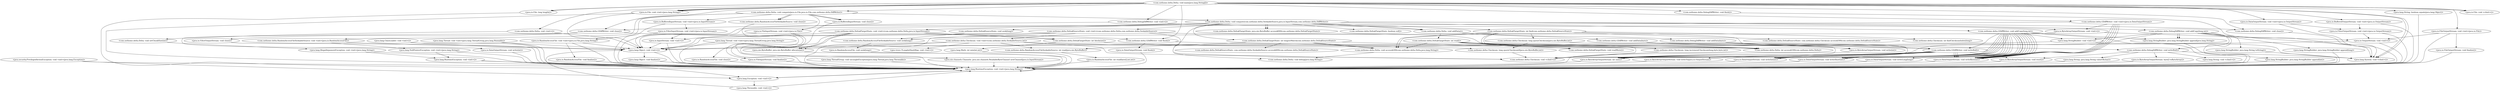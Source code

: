 digraph CallGraph {
"<com.nothome.delta.Delta: void main(java.lang.String[])>" -> "<java.lang.System: void <clinit>()>";
"<com.nothome.delta.Delta: void main(java.lang.String[])>" -> "<com.nothome.delta.Delta: void <init>()>";
"<com.nothome.delta.Delta: void main(java.lang.String[])>" -> "<com.nothome.delta.GDiffWriter: void <init>(java.io.DataOutputStream)>";
"<com.nothome.delta.Delta: void main(java.lang.String[])>" -> "<java.io.DataOutputStream: void <init>(java.io.OutputStream)>";
"<com.nothome.delta.Delta: void main(java.lang.String[])>" -> "<java.io.BufferedOutputStream: void <init>(java.io.OutputStream)>";
"<com.nothome.delta.Delta: void main(java.lang.String[])>" -> "<java.io.FileOutputStream: void <init>(java.io.File)>";
"<com.nothome.delta.Delta: void main(java.lang.String[])>" -> "<java.io.File: void <init>(java.lang.String)>";
"<com.nothome.delta.Delta: void main(java.lang.String[])>" -> "<java.io.File: void <init>(java.lang.String)>";
"<com.nothome.delta.Delta: void main(java.lang.String[])>" -> "<java.io.File: void <init>(java.lang.String)>";
"<com.nothome.delta.Delta: void main(java.lang.String[])>" -> "<com.nothome.delta.DebugDiffWriter: void <init>()>";
"<com.nothome.delta.Delta: void main(java.lang.String[])>" -> "<java.io.File: void <init>(java.lang.String)>";
"<com.nothome.delta.Delta: void main(java.lang.String[])>" -> "<java.io.File: void <init>(java.lang.String)>";
"<com.nothome.delta.Delta: void main(java.lang.String[])>" -> "<java.io.File: void <clinit>()>";
"<com.nothome.delta.Delta: void main(java.lang.String[])>" -> "<java.lang.System: void <clinit>()>";
"<com.nothome.delta.Delta: void main(java.lang.String[])>" -> "<java.io.File: void <clinit>()>";
"<java.lang.ThreadGroup: void uncaughtException(java.lang.Thread,java.lang.Throwable)>" -> "<java.lang.RuntimeException: void <init>(java.lang.String)>";
"<java.lang.ClassLoader: void <init>()>" -> "<java.lang.Object: void <init>()>";
"<java.lang.ClassLoader: void <init>()>" -> "<java.lang.RuntimeException: void <init>(java.lang.String)>";
"<java.security.PrivilegedActionException: void <init>(java.lang.Exception)>" -> "<java.lang.Exception: void <init>()>";
"<java.security.PrivilegedActionException: void <init>(java.lang.Exception)>" -> "<java.lang.RuntimeException: void <init>(java.lang.String)>";
"<java.lang.Thread: void <init>(java.lang.ThreadGroup,java.lang.Runnable)>" -> "<java.lang.Object: void <init>()>";
"<java.lang.Thread: void <init>(java.lang.ThreadGroup,java.lang.Runnable)>" -> "<java.lang.RuntimeException: void <init>(java.lang.String)>";
"<java.lang.Thread: void <init>(java.lang.ThreadGroup,java.lang.String)>" -> "<java.lang.Object: void <init>()>";
"<java.lang.Thread: void <init>(java.lang.ThreadGroup,java.lang.String)>" -> "<java.lang.RuntimeException: void <init>(java.lang.String)>";
"<com.nothome.delta.Delta: void <init>()>" -> "<java.lang.Object: void <init>()>";
"<com.nothome.delta.GDiffWriter: void <init>(java.io.DataOutputStream)>" -> "<java.lang.Object: void <init>()>";
"<com.nothome.delta.GDiffWriter: void <init>(java.io.DataOutputStream)>" -> "<java.io.ByteArrayOutputStream: void <init>()>";
"<java.io.DataOutputStream: void <init>(java.io.OutputStream)>" -> "<java.io.FilterOutputStream: void <init>(java.io.OutputStream)>";
"<java.io.DataOutputStream: void <init>(java.io.OutputStream)>" -> "<java.lang.RuntimeException: void <init>(java.lang.String)>";
"<java.io.BufferedOutputStream: void <init>(java.io.OutputStream)>" -> "<java.io.FilterOutputStream: void <init>(java.io.OutputStream)>";
"<java.io.BufferedOutputStream: void <init>(java.io.OutputStream)>" -> "<java.lang.RuntimeException: void <init>(java.lang.String)>";
"<java.io.FileOutputStream: void <init>(java.io.File)>" -> "<java.io.FileOutputStream: void finalize()>";
"<java.io.FileOutputStream: void <init>(java.io.File)>" -> "<java.lang.RuntimeException: void <init>(java.lang.String)>";
"<java.io.FileOutputStream: void <init>(java.io.File)>" -> "<java.io.OutputStream: void <init>()>";
"<java.io.File: void <init>(java.lang.String)>" -> "<java.lang.Object: void <init>()>";
"<java.io.File: void <init>(java.lang.String)>" -> "<java.lang.RuntimeException: void <init>(java.lang.String)>";
"<com.nothome.delta.DebugDiffWriter: void <init>()>" -> "<java.lang.Object: void <init>()>";
"<com.nothome.delta.DebugDiffWriter: void <init>()>" -> "<java.io.ByteArrayOutputStream: void <init>()>";
"<java.lang.RuntimeException: void <init>(java.lang.String)>" -> "<java.lang.Exception: void <init>()>";
"<java.lang.RuntimeException: void <init>(java.lang.String)>" -> "<java.lang.RuntimeException: void <init>(java.lang.String)>";
"<java.lang.Object: void <init>()>" -> "<java.lang.Object: void finalize()>";
"<java.lang.Object: void <init>()>" -> "<java.lang.RuntimeException: void <init>(java.lang.String)>";
"<java.lang.Exception: void <init>()>" -> "<java.lang.Throwable: void <init>()>";
"<java.lang.Exception: void <init>()>" -> "<java.lang.RuntimeException: void <init>(java.lang.String)>";
"<java.io.ByteArrayOutputStream: void <init>()>" -> "<java.io.OutputStream: void <init>()>";
"<java.io.ByteArrayOutputStream: void <init>()>" -> "<java.lang.RuntimeException: void <init>(java.lang.String)>";
"<java.io.FilterOutputStream: void <init>(java.io.OutputStream)>" -> "<java.io.OutputStream: void <init>()>";
"<java.io.FilterOutputStream: void <init>(java.io.OutputStream)>" -> "<java.lang.RuntimeException: void <init>(java.lang.String)>";
"<java.io.FileOutputStream: void finalize()>" -> "<java.lang.RuntimeException: void <init>(java.lang.String)>";
"<java.io.OutputStream: void <init>()>" -> "<java.lang.Object: void <init>()>";
"<java.io.OutputStream: void <init>()>" -> "<java.lang.RuntimeException: void <init>(java.lang.String)>";
"<java.lang.Object: void finalize()>" -> "<java.lang.RuntimeException: void <init>(java.lang.String)>";
"<java.lang.Throwable: void <init>()>" -> "<java.lang.Object: void <init>()>";
"<java.lang.Throwable: void <init>()>" -> "<java.lang.RuntimeException: void <init>(java.lang.String)>";
"<com.nothome.delta.Delta: void main(java.lang.String[])>" -> "<com.nothome.delta.Delta: void compute(java.io.File,java.io.File,com.nothome.delta.DiffWriter)>";
"<com.nothome.delta.Delta: void compute(java.io.File,java.io.File,com.nothome.delta.DiffWriter)>" -> "<java.io.RandomAccessFile: void <init>(java.io.File,java.lang.String)>";
"<com.nothome.delta.Delta: void compute(java.io.File,java.io.File,com.nothome.delta.DiffWriter)>" -> "<java.io.BufferedInputStream: void <init>(java.io.InputStream)>";
"<com.nothome.delta.Delta: void compute(java.io.File,java.io.File,com.nothome.delta.DiffWriter)>" -> "<java.io.FileInputStream: void <init>(java.io.File)>";
"<com.nothome.delta.Delta: void compute(java.io.File,java.io.File,com.nothome.delta.DiffWriter)>" -> "<com.nothome.delta.RandomAccessFileSeekableSource: void <init>(java.io.RandomAccessFile)>";
"<java.io.RandomAccessFile: void <init>(java.io.File,java.lang.String)>" -> "<java.io.RandomAccessFile: void finalize()>";
"<java.io.RandomAccessFile: void <init>(java.io.File,java.lang.String)>" -> "<java.lang.RuntimeException: void <init>(java.lang.String)>";
"<java.io.RandomAccessFile: void <init>(java.io.File,java.lang.String)>" -> "<java.lang.Object: void <init>()>";
"<java.io.BufferedInputStream: void <init>(java.io.InputStream)>" -> "<java.io.FilterInputStream: void <init>(java.io.InputStream)>";
"<java.io.BufferedInputStream: void <init>(java.io.InputStream)>" -> "<java.lang.RuntimeException: void <init>(java.lang.String)>";
"<java.io.FileInputStream: void <init>(java.io.File)>" -> "<java.io.FileInputStream: void finalize()>";
"<java.io.FileInputStream: void <init>(java.io.File)>" -> "<java.lang.RuntimeException: void <init>(java.lang.String)>";
"<java.io.FileInputStream: void <init>(java.io.File)>" -> "<java.io.InputStream: void <init>()>";
"<com.nothome.delta.RandomAccessFileSeekableSource: void <init>(java.io.RandomAccessFile)>" -> "<java.lang.Object: void <init>()>";
"<com.nothome.delta.RandomAccessFileSeekableSource: void <init>(java.io.RandomAccessFile)>" -> "<java.lang.NullPointerException: void <init>(java.lang.String)>";
"<java.io.RandomAccessFile: void finalize()>" -> "<java.lang.RuntimeException: void <init>(java.lang.String)>";
"<java.io.FilterInputStream: void <init>(java.io.InputStream)>" -> "<java.io.InputStream: void <init>()>";
"<java.io.FilterInputStream: void <init>(java.io.InputStream)>" -> "<java.lang.RuntimeException: void <init>(java.lang.String)>";
"<java.io.FileInputStream: void finalize()>" -> "<java.lang.RuntimeException: void <init>(java.lang.String)>";
"<java.io.InputStream: void <init>()>" -> "<java.lang.Object: void <init>()>";
"<java.io.InputStream: void <init>()>" -> "<java.lang.RuntimeException: void <init>(java.lang.String)>";
"<java.lang.NullPointerException: void <init>(java.lang.String)>" -> "<java.lang.RuntimeException: void <init>()>";
"<java.lang.NullPointerException: void <init>(java.lang.String)>" -> "<java.lang.RuntimeException: void <init>(java.lang.String)>";
"<java.lang.RuntimeException: void <init>()>" -> "<java.lang.Exception: void <init>()>";
"<java.lang.RuntimeException: void <init>()>" -> "<java.lang.RuntimeException: void <init>(java.lang.String)>";
"<com.nothome.delta.Delta: void compute(java.io.File,java.io.File,com.nothome.delta.DiffWriter)>" -> "<java.io.BufferedInputStream: void close()>";
"<com.nothome.delta.Delta: void compute(java.io.File,java.io.File,com.nothome.delta.DiffWriter)>" -> "<java.io.BufferedInputStream: void close()>";
"<java.io.BufferedInputStream: void close()>" -> "<java.lang.RuntimeException: void <init>(java.lang.String)>";
"<com.nothome.delta.Delta: void compute(java.io.File,java.io.File,com.nothome.delta.DiffWriter)>" -> "<com.nothome.delta.RandomAccessFileSeekableSource: void close()>";
"<com.nothome.delta.Delta: void compute(java.io.File,java.io.File,com.nothome.delta.DiffWriter)>" -> "<com.nothome.delta.RandomAccessFileSeekableSource: void close()>";
"<com.nothome.delta.RandomAccessFileSeekableSource: void close()>" -> "<java.io.RandomAccessFile: void close()>";
"<java.io.RandomAccessFile: void close()>" -> "<java.lang.RuntimeException: void <init>(java.lang.String)>";
"<com.nothome.delta.Delta: void compute(java.io.File,java.io.File,com.nothome.delta.DiffWriter)>" -> "<com.nothome.delta.Delta: void compute(com.nothome.delta.SeekableSource,java.io.InputStream,com.nothome.delta.DiffWriter)>";
"<com.nothome.delta.Delta: void compute(com.nothome.delta.SeekableSource,java.io.InputStream,com.nothome.delta.DiffWriter)>" -> "<com.nothome.delta.Delta$SourceState: void <init>(com.nothome.delta.Delta,com.nothome.delta.SeekableSource)>";
"<com.nothome.delta.Delta: void compute(com.nothome.delta.SeekableSource,java.io.InputStream,com.nothome.delta.DiffWriter)>" -> "<com.nothome.delta.Delta: void addData()>";
"<com.nothome.delta.Delta: void compute(com.nothome.delta.SeekableSource,java.io.InputStream,com.nothome.delta.DiffWriter)>" -> "<com.nothome.delta.Delta: void addData()>";
"<com.nothome.delta.Delta: void compute(com.nothome.delta.SeekableSource,java.io.InputStream,com.nothome.delta.DiffWriter)>" -> "<com.nothome.delta.Delta$TargetState: java.nio.ByteBuffer access$000(com.nothome.delta.Delta$TargetState)>";
"<com.nothome.delta.Delta: void compute(com.nothome.delta.SeekableSource,java.io.InputStream,com.nothome.delta.DiffWriter)>" -> "<com.nothome.delta.Delta$TargetState: java.nio.ByteBuffer access$000(com.nothome.delta.Delta$TargetState)>";
"<com.nothome.delta.Delta: void compute(com.nothome.delta.SeekableSource,java.io.InputStream,com.nothome.delta.DiffWriter)>" -> "<com.nothome.delta.Delta: void debug(java.lang.String)>";
"<com.nothome.delta.Delta: void compute(com.nothome.delta.SeekableSource,java.io.InputStream,com.nothome.delta.DiffWriter)>" -> "<com.nothome.delta.Delta$TargetState: void <init>(com.nothome.delta.Delta,java.io.InputStream)>";
"<com.nothome.delta.Delta$SourceState: void <init>(com.nothome.delta.Delta,com.nothome.delta.SeekableSource)>" -> "<com.nothome.delta.Checksum: void <clinit>()>";
"<com.nothome.delta.Delta$SourceState: void <init>(com.nothome.delta.Delta,com.nothome.delta.SeekableSource)>" -> "<com.nothome.delta.Checksum: void <init>(com.nothome.delta.SeekableSource,int)>";
"<com.nothome.delta.Delta$SourceState: void <init>(com.nothome.delta.Delta,com.nothome.delta.SeekableSource)>" -> "<com.nothome.delta.Delta: int access$100(com.nothome.delta.Delta)>";
"<com.nothome.delta.Delta$SourceState: void <init>(com.nothome.delta.Delta,com.nothome.delta.SeekableSource)>" -> "<java.lang.Object: void <init>()>";
"<com.nothome.delta.Delta$TargetState: void <init>(com.nothome.delta.Delta,java.io.InputStream)>" -> "<java.lang.Object: void <init>()>";
"<com.nothome.delta.Delta$TargetState: void <init>(com.nothome.delta.Delta,java.io.InputStream)>" -> "<java.nio.channels.Channels: java.nio.channels.ReadableByteChannel newChannel(java.io.InputStream)>";
"<com.nothome.delta.Delta$TargetState: void <init>(com.nothome.delta.Delta,java.io.InputStream)>" -> "<java.nio.ByteBuffer: java.nio.ByteBuffer allocate(int)>";
"<com.nothome.delta.Delta$TargetState: void <init>(com.nothome.delta.Delta,java.io.InputStream)>" -> "<com.nothome.delta.Delta$TargetState: int blocksize()>";
"<com.nothome.delta.Delta$TargetState: void <init>(com.nothome.delta.Delta,java.io.InputStream)>" -> "<java.nio.ByteBuffer: java.nio.ByteBuffer allocate(int)>";
"<com.nothome.delta.Delta$TargetState: void <init>(com.nothome.delta.Delta,java.io.InputStream)>" -> "<com.nothome.delta.Delta$TargetState: int blocksize()>";
"<com.nothome.delta.Checksum: void <init>(com.nothome.delta.SeekableSource,int)>" -> "<com.nothome.delta.Checksum: void <clinit>()>";
"<com.nothome.delta.Checksum: void <init>(com.nothome.delta.SeekableSource,int)>" -> "<com.nothome.delta.Checksum: long queryChecksum0(java.nio.ByteBuffer,int)>";
"<com.nothome.delta.Checksum: void <init>(com.nothome.delta.SeekableSource,int)>" -> "<java.nio.ByteBuffer: java.nio.ByteBuffer allocate(int)>";
"<com.nothome.delta.Checksum: void <init>(com.nothome.delta.SeekableSource,int)>" -> "<gnu.trove.TLongIntHashMap: void <init>()>";
"<com.nothome.delta.Checksum: void <init>(com.nothome.delta.SeekableSource,int)>" -> "<java.lang.Object: void <init>()>";
"<java.nio.channels.Channels: java.nio.channels.ReadableByteChannel newChannel(java.io.InputStream)>" -> "<java.lang.RuntimeException: void <init>(java.lang.String)>";
"<java.nio.ByteBuffer: java.nio.ByteBuffer allocate(int)>" -> "<java.lang.RuntimeException: void <init>(java.lang.String)>";
"<com.nothome.delta.Delta$TargetState: int blocksize()>" -> "<com.nothome.delta.Delta: int access$100(com.nothome.delta.Delta)>";
"<com.nothome.delta.Delta$TargetState: int blocksize()>" -> "<java.lang.Math: int min(int,int)>";
"<com.nothome.delta.Checksum: long queryChecksum0(java.nio.ByteBuffer,int)>" -> "<com.nothome.delta.Checksum: void <clinit>()>";
"<java.lang.Math: int min(int,int)>" -> "<java.lang.RuntimeException: void <init>(java.lang.String)>";
"<com.nothome.delta.Delta$SourceState: void <init>(com.nothome.delta.Delta,com.nothome.delta.SeekableSource)>" -> "<com.nothome.delta.RandomAccessFileSeekableSource: void seek(long)>";
"<com.nothome.delta.RandomAccessFileSeekableSource: void seek(long)>" -> "<java.io.RandomAccessFile: void seek(long)>";
"<java.io.RandomAccessFile: void seek(long)>" -> "<java.lang.RuntimeException: void <init>(java.lang.String)>";
"<com.nothome.delta.Checksum: void <init>(com.nothome.delta.SeekableSource,int)>" -> "<com.nothome.delta.RandomAccessFileSeekableSource: int read(java.nio.ByteBuffer)>";
"<com.nothome.delta.RandomAccessFileSeekableSource: int read(java.nio.ByteBuffer)>" -> "<java.io.RandomAccessFile: int read(byte[],int,int)>";
"<java.io.RandomAccessFile: int read(byte[],int,int)>" -> "<java.lang.RuntimeException: void <init>(java.lang.String)>";
"<com.nothome.delta.Delta: void addData()>" -> "<com.nothome.delta.Delta$TargetState: int read()>";
"<com.nothome.delta.Delta$TargetState: int read()>" -> "<com.nothome.delta.Checksum: void <clinit>()>";
"<com.nothome.delta.Delta$TargetState: int read()>" -> "<com.nothome.delta.Delta: void access$200(com.nothome.delta.Delta,java.lang.String)>";
"<com.nothome.delta.Delta$TargetState: int read()>" -> "<com.nothome.delta.Checksum: long incrementChecksum(long,byte,byte,int)>";
"<com.nothome.delta.Delta$TargetState: int read()>" -> "<com.nothome.delta.Delta: int access$100(com.nothome.delta.Delta)>";
"<com.nothome.delta.Delta$TargetState: int read()>" -> "<com.nothome.delta.Delta: int access$100(com.nothome.delta.Delta)>";
"<com.nothome.delta.Delta$TargetState: int read()>" -> "<com.nothome.delta.Delta: int access$100(com.nothome.delta.Delta)>";
"<com.nothome.delta.Delta$TargetState: int read()>" -> "<com.nothome.delta.Delta$TargetState: void readMore()>";
"<com.nothome.delta.Delta$TargetState: int read()>" -> "<com.nothome.delta.Delta: int access$100(com.nothome.delta.Delta)>";
"<com.nothome.delta.Delta: void access$200(com.nothome.delta.Delta,java.lang.String)>" -> "<com.nothome.delta.Delta: void debug(java.lang.String)>";
"<com.nothome.delta.Checksum: long incrementChecksum(long,byte,byte,int)>" -> "<com.nothome.delta.Checksum: void <clinit>()>";
"<com.nothome.delta.Delta: void compute(com.nothome.delta.SeekableSource,java.io.InputStream,com.nothome.delta.DiffWriter)>" -> "<com.nothome.delta.Delta$SourceState: void seek(long)>";
"<com.nothome.delta.Delta$SourceState: void seek(long)>" -> "<com.nothome.delta.RandomAccessFileSeekableSource: void seek(long)>";
"<com.nothome.delta.Delta: void compute(com.nothome.delta.SeekableSource,java.io.InputStream,com.nothome.delta.DiffWriter)>" -> "<com.nothome.delta.Delta$TargetState: boolean eof()>";
"<com.nothome.delta.Delta: void compute(com.nothome.delta.SeekableSource,java.io.InputStream,com.nothome.delta.DiffWriter)>" -> "<com.nothome.delta.Delta$TargetState: int find(com.nothome.delta.Delta$SourceState)>";
"<com.nothome.delta.Delta: void compute(com.nothome.delta.SeekableSource,java.io.InputStream,com.nothome.delta.DiffWriter)>" -> "<com.nothome.delta.Delta$TargetState: int longestMatch(com.nothome.delta.Delta$SourceState)>";
"<com.nothome.delta.Delta$TargetState: int find(com.nothome.delta.Delta$SourceState)>" -> "<com.nothome.delta.Checksum: void <clinit>()>";
"<com.nothome.delta.Delta$TargetState: int find(com.nothome.delta.Delta$SourceState)>" -> "<com.nothome.delta.Delta$SourceState: com.nothome.delta.Checksum access$300(com.nothome.delta.Delta$SourceState)>";
"<com.nothome.delta.Delta$TargetState: int find(com.nothome.delta.Delta$SourceState)>" -> "<com.nothome.delta.Checksum: long queryChecksum(java.nio.ByteBuffer,int)>";
"<com.nothome.delta.Delta$TargetState: int find(com.nothome.delta.Delta$SourceState)>" -> "<com.nothome.delta.Delta: int access$100(com.nothome.delta.Delta)>";
"<com.nothome.delta.Delta$TargetState: int find(com.nothome.delta.Delta$SourceState)>" -> "<com.nothome.delta.Delta: void access$200(com.nothome.delta.Delta,java.lang.String)>";
"<com.nothome.delta.Delta$TargetState: int find(com.nothome.delta.Delta$SourceState)>" -> "<com.nothome.delta.Delta: int access$100(com.nothome.delta.Delta)>";
"<com.nothome.delta.Delta$TargetState: int find(com.nothome.delta.Delta$SourceState)>" -> "<com.nothome.delta.Delta: void access$200(com.nothome.delta.Delta,java.lang.String)>";
"<com.nothome.delta.Delta$TargetState: int longestMatch(com.nothome.delta.Delta$SourceState)>" -> "<com.nothome.delta.Delta: void access$200(com.nothome.delta.Delta,java.lang.String)>";
"<com.nothome.delta.Delta$TargetState: int longestMatch(com.nothome.delta.Delta$SourceState)>" -> "<com.nothome.delta.Delta: void access$200(com.nothome.delta.Delta,java.lang.String)>";
"<com.nothome.delta.Delta$TargetState: int longestMatch(com.nothome.delta.Delta$SourceState)>" -> "<com.nothome.delta.Delta$TargetState: void readMore()>";
"<com.nothome.delta.Delta$TargetState: int longestMatch(com.nothome.delta.Delta$SourceState)>" -> "<com.nothome.delta.Delta$SourceState: com.nothome.delta.SeekableSource access$400(com.nothome.delta.Delta$SourceState)>";
"<com.nothome.delta.Checksum: long queryChecksum(java.nio.ByteBuffer,int)>" -> "<com.nothome.delta.Checksum: void <clinit>()>";
"<com.nothome.delta.Checksum: long queryChecksum(java.nio.ByteBuffer,int)>" -> "<com.nothome.delta.Checksum: long queryChecksum0(java.nio.ByteBuffer,int)>";
"<com.nothome.delta.Delta$TargetState: int longestMatch(com.nothome.delta.Delta$SourceState)>" -> "<com.nothome.delta.RandomAccessFileSeekableSource: int read(java.nio.ByteBuffer)>";
"<com.nothome.delta.Delta$TargetState: int find(com.nothome.delta.Delta$SourceState)>" -> "<com.nothome.delta.Checksum: int findChecksumIndex(long)>";
"<com.nothome.delta.Delta: void <init>()>" -> "<com.nothome.delta.Delta: void setChunkSize(int)>";
"<com.nothome.delta.Delta: void setChunkSize(int)>" -> "<java.lang.IllegalArgumentException: void <init>(java.lang.String)>";
"<java.lang.IllegalArgumentException: void <init>(java.lang.String)>" -> "<java.lang.RuntimeException: void <init>()>";
"<java.lang.IllegalArgumentException: void <init>(java.lang.String)>" -> "<java.lang.RuntimeException: void <init>(java.lang.String)>";
"<com.nothome.delta.GDiffWriter: void <init>(java.io.DataOutputStream)>" -> "<java.io.DataOutputStream: void writeByte(int)>";
"<com.nothome.delta.GDiffWriter: void <init>(java.io.DataOutputStream)>" -> "<java.io.DataOutputStream: void writeByte(int)>";
"<com.nothome.delta.GDiffWriter: void <init>(java.io.DataOutputStream)>" -> "<java.io.DataOutputStream: void writeByte(int)>";
"<com.nothome.delta.GDiffWriter: void <init>(java.io.DataOutputStream)>" -> "<java.io.DataOutputStream: void writeByte(int)>";
"<com.nothome.delta.GDiffWriter: void <init>(java.io.DataOutputStream)>" -> "<java.io.DataOutputStream: void writeByte(int)>";
"<java.io.DataOutputStream: void writeByte(int)>" -> "<java.lang.RuntimeException: void <init>(java.lang.String)>";
"<com.nothome.delta.Delta: void main(java.lang.String[])>" -> "<com.nothome.delta.GDiffWriter: void flush()>";
"<com.nothome.delta.Delta: void main(java.lang.String[])>" -> "<com.nothome.delta.GDiffWriter: void close()>";
"<com.nothome.delta.Delta: void main(java.lang.String[])>" -> "<com.nothome.delta.DebugDiffWriter: void flush()>";
"<com.nothome.delta.Delta: void main(java.lang.String[])>" -> "<com.nothome.delta.DebugDiffWriter: void close()>";
"<com.nothome.delta.GDiffWriter: void flush()>" -> "<com.nothome.delta.GDiffWriter: void writeBuf()>";
"<com.nothome.delta.DebugDiffWriter: void flush()>" -> "<java.lang.System: void <clinit>()>";
"<com.nothome.delta.DebugDiffWriter: void close()>" -> "<java.lang.System: void <clinit>()>";
"<com.nothome.delta.GDiffWriter: void close()>" -> "<com.nothome.delta.GDiffWriter: void flush()>";
"<com.nothome.delta.GDiffWriter: void close()>" -> "<java.io.DataOutputStream: void write(int)>";
"<com.nothome.delta.GDiffWriter: void close()>" -> "<java.io.FilterOutputStream: void close()>";
"<java.io.DataOutputStream: void write(int)>" -> "<java.lang.RuntimeException: void <init>(java.lang.String)>";
"<java.io.FilterOutputStream: void close()>" -> "<java.lang.RuntimeException: void <init>(java.lang.String)>";
"<com.nothome.delta.GDiffWriter: void writeBuf()>" -> "<java.io.DataOutputStream: void writeByte(int)>";
"<com.nothome.delta.GDiffWriter: void writeBuf()>" -> "<java.io.DataOutputStream: void writeByte(int)>";
"<com.nothome.delta.GDiffWriter: void writeBuf()>" -> "<java.io.DataOutputStream: void writeShort(int)>";
"<com.nothome.delta.GDiffWriter: void writeBuf()>" -> "<java.io.DataOutputStream: void writeByte(int)>";
"<com.nothome.delta.GDiffWriter: void writeBuf()>" -> "<java.io.DataOutputStream: void writeInt(int)>";
"<java.io.DataOutputStream: void writeShort(int)>" -> "<java.lang.RuntimeException: void <init>(java.lang.String)>";
"<java.io.DataOutputStream: void writeInt(int)>" -> "<java.lang.RuntimeException: void <init>(java.lang.String)>";
"<com.nothome.delta.GDiffWriter: void writeBuf()>" -> "<java.io.ByteArrayOutputStream: int size()>";
"<com.nothome.delta.GDiffWriter: void writeBuf()>" -> "<java.io.ByteArrayOutputStream: int size()>";
"<com.nothome.delta.GDiffWriter: void writeBuf()>" -> "<java.io.ByteArrayOutputStream: int size()>";
"<com.nothome.delta.GDiffWriter: void writeBuf()>" -> "<java.io.ByteArrayOutputStream: void writeTo(java.io.OutputStream)>";
"<com.nothome.delta.GDiffWriter: void writeBuf()>" -> "<java.io.ByteArrayOutputStream: void reset()>";
"<com.nothome.delta.GDiffWriter: void writeBuf()>" -> "<java.io.ByteArrayOutputStream: int size()>";
"<com.nothome.delta.GDiffWriter: void writeBuf()>" -> "<java.io.ByteArrayOutputStream: int size()>";
"<com.nothome.delta.GDiffWriter: void writeBuf()>" -> "<java.io.ByteArrayOutputStream: int size()>";
"<java.io.ByteArrayOutputStream: int size()>" -> "<java.lang.RuntimeException: void <init>(java.lang.String)>";
"<java.io.ByteArrayOutputStream: void writeTo(java.io.OutputStream)>" -> "<java.lang.RuntimeException: void <init>(java.lang.String)>";
"<java.io.ByteArrayOutputStream: void reset()>" -> "<java.lang.RuntimeException: void <init>(java.lang.String)>";
"<com.nothome.delta.GDiffWriter: void flush()>" -> "<java.io.DataOutputStream: void flush()>";
"<java.io.DataOutputStream: void flush()>" -> "<java.lang.RuntimeException: void <init>(java.lang.String)>";
"<com.nothome.delta.Delta: void compute(com.nothome.delta.SeekableSource,java.io.InputStream,com.nothome.delta.DiffWriter)>" -> "<com.nothome.delta.GDiffWriter: void addCopy(long,int)>";
"<com.nothome.delta.Delta: void compute(com.nothome.delta.SeekableSource,java.io.InputStream,com.nothome.delta.DiffWriter)>" -> "<com.nothome.delta.GDiffWriter: void close()>";
"<com.nothome.delta.Delta: void compute(com.nothome.delta.SeekableSource,java.io.InputStream,com.nothome.delta.DiffWriter)>" -> "<com.nothome.delta.DebugDiffWriter: void addCopy(long,int)>";
"<com.nothome.delta.Delta: void compute(com.nothome.delta.SeekableSource,java.io.InputStream,com.nothome.delta.DiffWriter)>" -> "<com.nothome.delta.DebugDiffWriter: void close()>";
"<com.nothome.delta.GDiffWriter: void addCopy(long,int)>" -> "<java.lang.System: void <clinit>()>";
"<com.nothome.delta.GDiffWriter: void addCopy(long,int)>" -> "<java.lang.StringBuilder: void <init>()>";
"<com.nothome.delta.GDiffWriter: void addCopy(long,int)>" -> "<com.nothome.delta.GDiffWriter: void writeBuf()>";
"<com.nothome.delta.DebugDiffWriter: void addCopy(long,int)>" -> "<java.lang.System: void <clinit>()>";
"<com.nothome.delta.DebugDiffWriter: void addCopy(long,int)>" -> "<java.lang.StringBuilder: void <init>()>";
"<com.nothome.delta.DebugDiffWriter: void addCopy(long,int)>" -> "<com.nothome.delta.DebugDiffWriter: void writeBuf()>";
"<java.lang.StringBuilder: void <init>()>" -> "<java.lang.Object: void <init>()>";
"<java.lang.StringBuilder: void <init>()>" -> "<java.lang.RuntimeException: void <init>(java.lang.String)>";
"<com.nothome.delta.DebugDiffWriter: void writeBuf()>" -> "<java.lang.System: void <clinit>()>";
"<com.nothome.delta.DebugDiffWriter: void writeBuf()>" -> "<java.lang.String: java.lang.String valueOf(char)>";
"<com.nothome.delta.DebugDiffWriter: void writeBuf()>" -> "<java.lang.String: void <clinit>()>";
"<java.lang.String: java.lang.String valueOf(char)>" -> "<java.lang.RuntimeException: void <init>(java.lang.String)>";
"<com.nothome.delta.DebugDiffWriter: void addCopy(long,int)>" -> "<java.lang.StringBuilder: java.lang.StringBuilder append(java.lang.String)>";
"<com.nothome.delta.DebugDiffWriter: void addCopy(long,int)>" -> "<java.lang.StringBuilder: java.lang.StringBuilder append(long)>";
"<com.nothome.delta.DebugDiffWriter: void addCopy(long,int)>" -> "<java.lang.StringBuilder: java.lang.StringBuilder append(java.lang.String)>";
"<com.nothome.delta.DebugDiffWriter: void addCopy(long,int)>" -> "<java.lang.StringBuilder: java.lang.StringBuilder append(int)>";
"<com.nothome.delta.DebugDiffWriter: void addCopy(long,int)>" -> "<java.lang.StringBuilder: java.lang.String toString()>";
"<java.lang.StringBuilder: java.lang.StringBuilder append(java.lang.String)>" -> "<java.lang.RuntimeException: void <init>(java.lang.String)>";
"<java.lang.StringBuilder: java.lang.StringBuilder append(long)>" -> "<java.lang.RuntimeException: void <init>(java.lang.String)>";
"<java.lang.StringBuilder: java.lang.StringBuilder append(int)>" -> "<java.lang.RuntimeException: void <init>(java.lang.String)>";
"<java.lang.StringBuilder: java.lang.String toString()>" -> "<java.lang.RuntimeException: void <init>(java.lang.String)>";
"<com.nothome.delta.GDiffWriter: void addCopy(long,int)>" -> "<java.lang.StringBuilder: java.lang.StringBuilder append(java.lang.String)>";
"<com.nothome.delta.GDiffWriter: void addCopy(long,int)>" -> "<java.io.DataOutputStream: void writeByte(int)>";
"<com.nothome.delta.GDiffWriter: void addCopy(long,int)>" -> "<java.io.DataOutputStream: void writeLong(long)>";
"<com.nothome.delta.GDiffWriter: void addCopy(long,int)>" -> "<java.io.DataOutputStream: void writeInt(int)>";
"<com.nothome.delta.GDiffWriter: void addCopy(long,int)>" -> "<java.io.DataOutputStream: void writeByte(int)>";
"<com.nothome.delta.GDiffWriter: void addCopy(long,int)>" -> "<java.io.DataOutputStream: void writeShort(int)>";
"<com.nothome.delta.GDiffWriter: void addCopy(long,int)>" -> "<java.io.DataOutputStream: void writeByte(int)>";
"<com.nothome.delta.GDiffWriter: void addCopy(long,int)>" -> "<java.io.DataOutputStream: void writeByte(int)>";
"<com.nothome.delta.GDiffWriter: void addCopy(long,int)>" -> "<java.io.DataOutputStream: void writeShort(int)>";
"<com.nothome.delta.GDiffWriter: void addCopy(long,int)>" -> "<java.io.DataOutputStream: void writeInt(int)>";
"<com.nothome.delta.GDiffWriter: void addCopy(long,int)>" -> "<java.io.DataOutputStream: void writeByte(int)>";
"<com.nothome.delta.GDiffWriter: void addCopy(long,int)>" -> "<java.io.DataOutputStream: void writeShort(int)>";
"<com.nothome.delta.GDiffWriter: void addCopy(long,int)>" -> "<java.io.DataOutputStream: void writeShort(int)>";
"<com.nothome.delta.GDiffWriter: void addCopy(long,int)>" -> "<java.io.DataOutputStream: void writeByte(int)>";
"<com.nothome.delta.GDiffWriter: void addCopy(long,int)>" -> "<java.io.DataOutputStream: void writeInt(int)>";
"<com.nothome.delta.GDiffWriter: void addCopy(long,int)>" -> "<java.io.DataOutputStream: void writeByte(int)>";
"<com.nothome.delta.GDiffWriter: void addCopy(long,int)>" -> "<java.io.DataOutputStream: void writeByte(int)>";
"<com.nothome.delta.GDiffWriter: void addCopy(long,int)>" -> "<java.io.DataOutputStream: void writeInt(int)>";
"<com.nothome.delta.GDiffWriter: void addCopy(long,int)>" -> "<java.io.DataOutputStream: void writeInt(int)>";
"<com.nothome.delta.GDiffWriter: void addCopy(long,int)>" -> "<java.io.DataOutputStream: void writeByte(int)>";
"<com.nothome.delta.GDiffWriter: void addCopy(long,int)>" -> "<java.io.DataOutputStream: void writeInt(int)>";
"<com.nothome.delta.GDiffWriter: void addCopy(long,int)>" -> "<java.io.DataOutputStream: void writeShort(int)>";
"<java.io.DataOutputStream: void writeLong(long)>" -> "<java.lang.RuntimeException: void <init>(java.lang.String)>";
"<com.nothome.delta.Delta: void main(java.lang.String[])>" -> "<java.io.File: long length()>";
"<java.io.File: long length()>" -> "<java.lang.RuntimeException: void <init>(java.lang.String)>";
"<com.nothome.delta.Delta: void main(java.lang.String[])>" -> "<java.io.File: long length()>";
"<com.nothome.delta.Delta: void main(java.lang.String[])>" -> "<java.lang.String: boolean equals(java.lang.Object)>";
"<java.lang.String: boolean equals(java.lang.Object)>" -> "<java.lang.RuntimeException: void <init>(java.lang.String)>";
"<com.nothome.delta.DebugDiffWriter: void writeBuf()>" -> "<java.io.ByteArrayOutputStream: byte[] toByteArray()>";
"<com.nothome.delta.DebugDiffWriter: void writeBuf()>" -> "<java.io.ByteArrayOutputStream: void reset()>";
"<java.io.ByteArrayOutputStream: byte[] toByteArray()>" -> "<java.lang.RuntimeException: void <init>(java.lang.String)>";
"<com.nothome.delta.DebugDiffWriter: void addCopy(long,int)>" -> "<java.io.ByteArrayOutputStream: int size()>";
"<com.nothome.delta.Delta: void addData()>" -> "<com.nothome.delta.GDiffWriter: void addData(byte)>";
"<com.nothome.delta.Delta: void addData()>" -> "<com.nothome.delta.DebugDiffWriter: void addData(byte)>";
"<com.nothome.delta.GDiffWriter: void addData(byte)>" -> "<com.nothome.delta.GDiffWriter: void writeBuf()>";
"<com.nothome.delta.DebugDiffWriter: void addData(byte)>" -> "<com.nothome.delta.DebugDiffWriter: void writeBuf()>";
"<com.nothome.delta.DebugDiffWriter: void addData(byte)>" -> "<java.io.ByteArrayOutputStream: void write(int)>";
"<java.io.ByteArrayOutputStream: void write(int)>" -> "<java.lang.RuntimeException: void <init>(java.lang.String)>";
"<com.nothome.delta.GDiffWriter: void addData(byte)>" -> "<java.io.ByteArrayOutputStream: void write(int)>";
"<com.nothome.delta.GDiffWriter: void addData(byte)>" -> "<java.io.ByteArrayOutputStream: int size()>";
}
